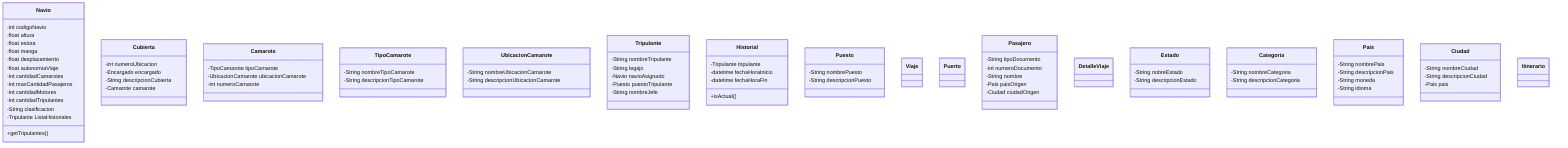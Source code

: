 classDiagram
    class Navio {
        -int codigoNavio
        -float altura
        -float eslora
        -float manga
        -float desplazamiento
        -float autonomiaViaje
        -int cantidadCamarotes
        -int maxCantidadPasajeros
        -int cantidadMotores
        -int cantidadTripulantes
        -String clasificacion
        -Tripulante ListaHistoriales

        +getTripulantes()
    }

    class Cubierta {
        -int numeroUbicacion
        -Encargado encargado
        -String descripcionCubierta
        -Camarote camarote
    }

    class Camarote {
        -TipoCamarote tipoCamarote
        -UbicacionCamarote ubicacionCamarote
        -int numeroCamarote
    }

    class TipoCamarote {
        -String nombreTipoCamarote
        -String descripcionTipoCamarote
    }

    class UbicacionCamarote {
        -String nombreUbicacionCamarote
        -String descripcionUbicacionCamarote
    }

    class Tripulante {
        -String nombreTripulante
        -String legajo
        -Navio navioAsignado
        -Puesto puestoTripulante
        -String nombreJefe
    }

    class Historial {
        -Tripulante tripulante
        -datetime fechaHoraInicio
        -datetime fechaHoraFin

        +isActual()
    }

    class Puesto {
        -String nombrePuesto
        -String descripcionPuesto
    }

    class Viaje {

    }

    class Puerto {

    }

    class Pasajero {
        -String tipoDocumento
        -int numeroDocumento
        -String nombre
        -Pais paisOrigen
        -Ciudad ciudadOrigen

    }

    class DetalleViaje {

    }

    class Estado {
        -String nobreEstado
        -String descripcionEstado
    }

    class Categoria {
        -String nombreCategoria
        -String descripcionCategoria
    }

    class Pais {
        -String nombrePais
        -String descripcionPais
        -String moneda
        -String idioma
    }

    class Ciudad {
        -String nombreCiudad
        -String descripcionCiudad
        -Pais pais
    }

    class Itinerario {

    }